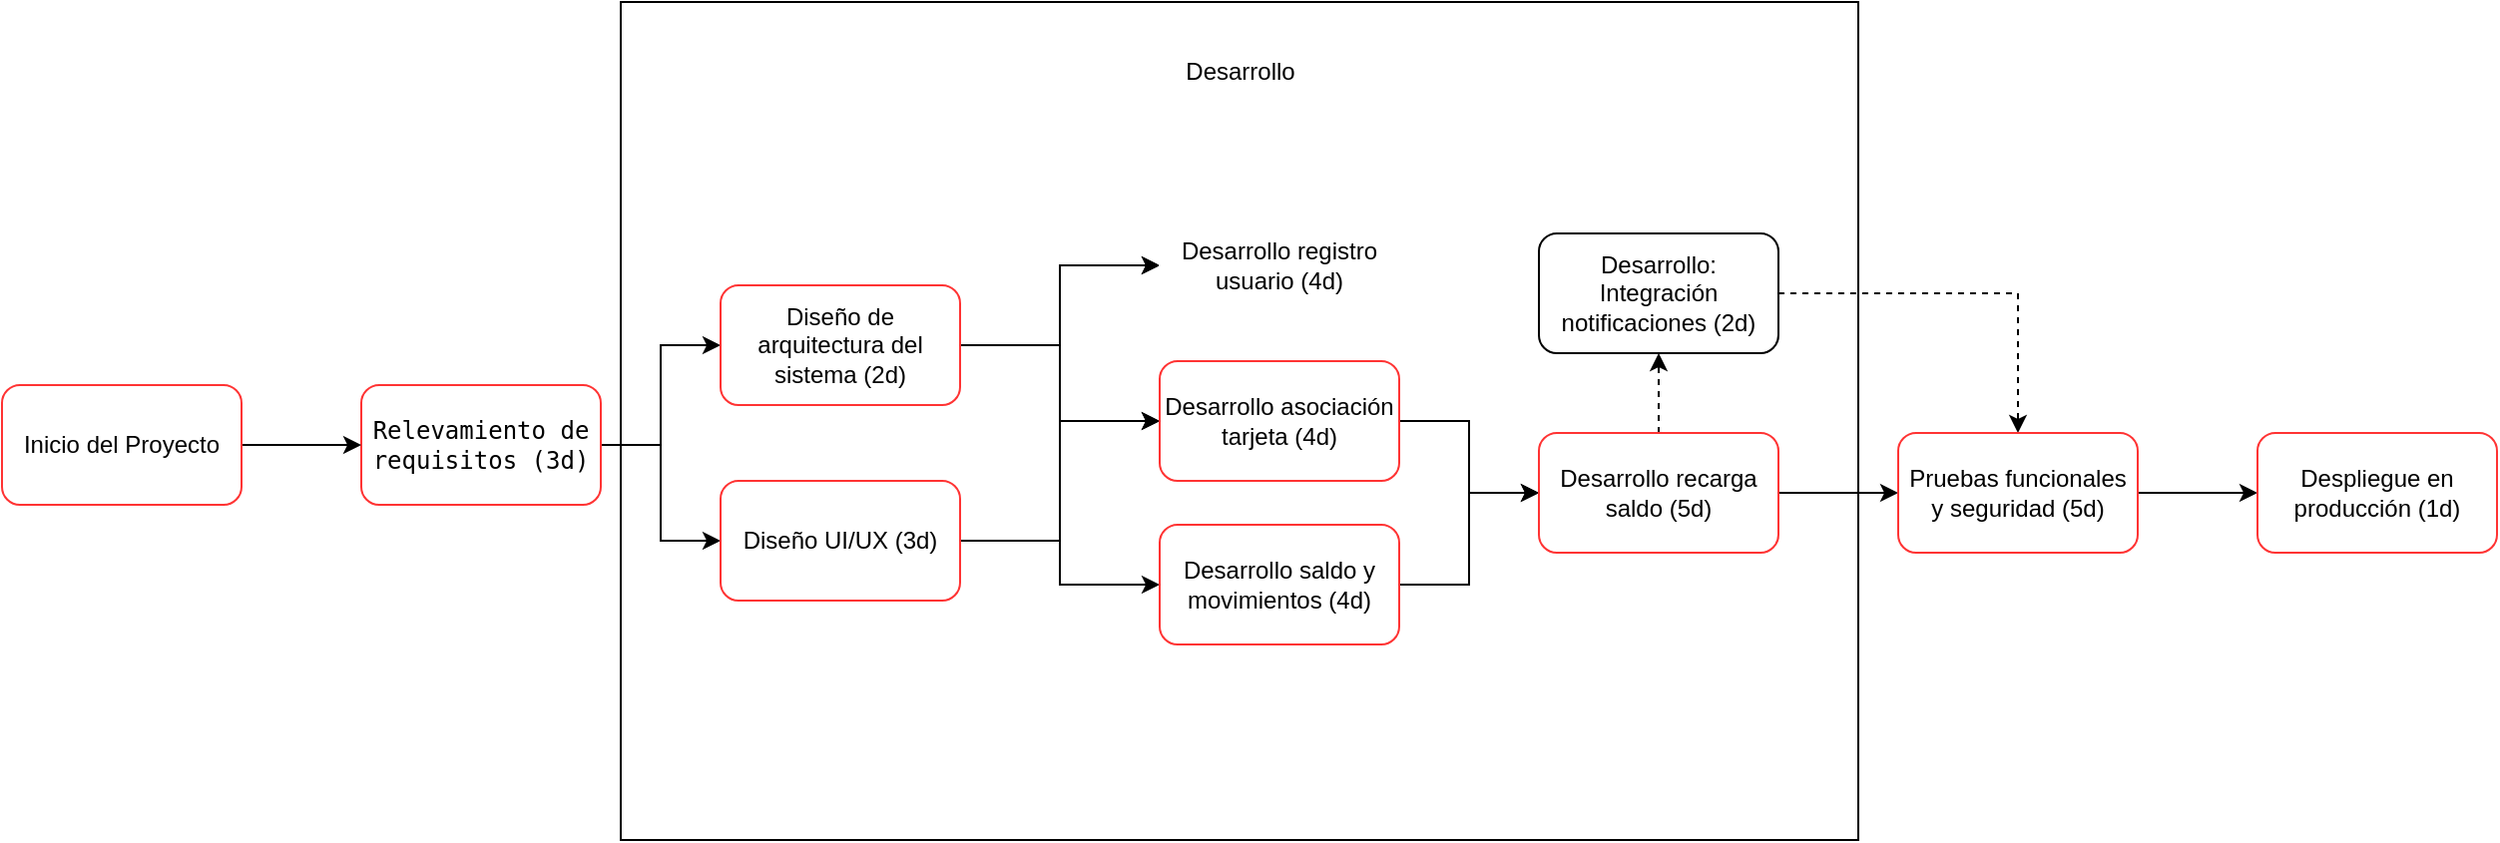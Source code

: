 <mxfile version="27.0.9">
  <diagram name="Page-1" id="LI6IpmFbZwbxEf4X5QHg">
    <mxGraphModel dx="2260" dy="872" grid="1" gridSize="10" guides="1" tooltips="1" connect="1" arrows="1" fold="1" page="1" pageScale="1" pageWidth="850" pageHeight="1100" math="0" shadow="0">
      <root>
        <mxCell id="0" />
        <mxCell id="1" parent="0" />
        <mxCell id="2qRG613tm6JyCI_hHwh1-29" value="" style="rounded=0;whiteSpace=wrap;html=1;" vertex="1" parent="1">
          <mxGeometry x="170" y="98" width="620" height="420" as="geometry" />
        </mxCell>
        <mxCell id="2qRG613tm6JyCI_hHwh1-11" style="edgeStyle=orthogonalEdgeStyle;rounded=0;orthogonalLoop=1;jettySize=auto;html=1;entryX=0;entryY=0.5;entryDx=0;entryDy=0;" edge="1" parent="1" source="2qRG613tm6JyCI_hHwh1-1" target="2qRG613tm6JyCI_hHwh1-2">
          <mxGeometry relative="1" as="geometry" />
        </mxCell>
        <mxCell id="2qRG613tm6JyCI_hHwh1-12" style="edgeStyle=orthogonalEdgeStyle;rounded=0;orthogonalLoop=1;jettySize=auto;html=1;entryX=0;entryY=0.5;entryDx=0;entryDy=0;" edge="1" parent="1" source="2qRG613tm6JyCI_hHwh1-1" target="2qRG613tm6JyCI_hHwh1-3">
          <mxGeometry relative="1" as="geometry" />
        </mxCell>
        <mxCell id="2qRG613tm6JyCI_hHwh1-1" value="&lt;code class=&quot;whitespace-pre! language-plaintext&quot;&gt;Relevamiento de requisitos (3d)&lt;/code&gt;" style="rounded=1;whiteSpace=wrap;html=1;strokeColor=#FF3333;" vertex="1" parent="1">
          <mxGeometry x="40" y="290" width="120" height="60" as="geometry" />
        </mxCell>
        <mxCell id="2qRG613tm6JyCI_hHwh1-15" style="edgeStyle=orthogonalEdgeStyle;rounded=0;orthogonalLoop=1;jettySize=auto;html=1;" edge="1" parent="1" source="2qRG613tm6JyCI_hHwh1-2" target="2qRG613tm6JyCI_hHwh1-4">
          <mxGeometry relative="1" as="geometry" />
        </mxCell>
        <mxCell id="2qRG613tm6JyCI_hHwh1-16" style="edgeStyle=orthogonalEdgeStyle;rounded=0;orthogonalLoop=1;jettySize=auto;html=1;entryX=0;entryY=0.5;entryDx=0;entryDy=0;" edge="1" parent="1" source="2qRG613tm6JyCI_hHwh1-2" target="2qRG613tm6JyCI_hHwh1-5">
          <mxGeometry relative="1" as="geometry" />
        </mxCell>
        <mxCell id="2qRG613tm6JyCI_hHwh1-17" style="edgeStyle=orthogonalEdgeStyle;rounded=0;orthogonalLoop=1;jettySize=auto;html=1;entryX=0;entryY=0.5;entryDx=0;entryDy=0;" edge="1" parent="1" source="2qRG613tm6JyCI_hHwh1-2" target="2qRG613tm6JyCI_hHwh1-6">
          <mxGeometry relative="1" as="geometry" />
        </mxCell>
        <mxCell id="2qRG613tm6JyCI_hHwh1-2" value="Diseño de arquitectura del sistema (2d)" style="rounded=1;whiteSpace=wrap;html=1;strokeColor=#FF3333;" vertex="1" parent="1">
          <mxGeometry x="220" y="240" width="120" height="60" as="geometry" />
        </mxCell>
        <mxCell id="2qRG613tm6JyCI_hHwh1-18" style="edgeStyle=orthogonalEdgeStyle;rounded=0;orthogonalLoop=1;jettySize=auto;html=1;entryX=0;entryY=0.5;entryDx=0;entryDy=0;" edge="1" parent="1" source="2qRG613tm6JyCI_hHwh1-3" target="2qRG613tm6JyCI_hHwh1-4">
          <mxGeometry relative="1" as="geometry" />
        </mxCell>
        <mxCell id="2qRG613tm6JyCI_hHwh1-20" style="edgeStyle=orthogonalEdgeStyle;rounded=0;orthogonalLoop=1;jettySize=auto;html=1;entryX=0;entryY=0.5;entryDx=0;entryDy=0;" edge="1" parent="1" source="2qRG613tm6JyCI_hHwh1-3" target="2qRG613tm6JyCI_hHwh1-5">
          <mxGeometry relative="1" as="geometry" />
        </mxCell>
        <mxCell id="2qRG613tm6JyCI_hHwh1-3" value="Diseño UI/UX (3d)" style="rounded=1;whiteSpace=wrap;html=1;strokeColor=#FF3333;" vertex="1" parent="1">
          <mxGeometry x="220" y="338" width="120" height="60" as="geometry" />
        </mxCell>
        <mxCell id="2qRG613tm6JyCI_hHwh1-4" value="Desarrollo registro usuario (4d)" style="rounded=1;whiteSpace=wrap;html=1;strokeColor=#FFFFFF;" vertex="1" parent="1">
          <mxGeometry x="440" y="200" width="120" height="60" as="geometry" />
        </mxCell>
        <mxCell id="2qRG613tm6JyCI_hHwh1-22" style="edgeStyle=orthogonalEdgeStyle;rounded=0;orthogonalLoop=1;jettySize=auto;html=1;entryX=0;entryY=0.5;entryDx=0;entryDy=0;" edge="1" parent="1" source="2qRG613tm6JyCI_hHwh1-5" target="2qRG613tm6JyCI_hHwh1-7">
          <mxGeometry relative="1" as="geometry" />
        </mxCell>
        <mxCell id="2qRG613tm6JyCI_hHwh1-5" value="Desarrollo asociación tarjeta (4d)" style="rounded=1;whiteSpace=wrap;html=1;strokeColor=#FF3333;" vertex="1" parent="1">
          <mxGeometry x="440" y="278" width="120" height="60" as="geometry" />
        </mxCell>
        <mxCell id="2qRG613tm6JyCI_hHwh1-28" style="edgeStyle=orthogonalEdgeStyle;rounded=0;orthogonalLoop=1;jettySize=auto;html=1;entryX=0;entryY=0.5;entryDx=0;entryDy=0;" edge="1" parent="1" source="2qRG613tm6JyCI_hHwh1-6" target="2qRG613tm6JyCI_hHwh1-7">
          <mxGeometry relative="1" as="geometry" />
        </mxCell>
        <mxCell id="2qRG613tm6JyCI_hHwh1-6" value="Desarrollo saldo y movimientos (4d)" style="rounded=1;whiteSpace=wrap;html=1;strokeColor=#FF3333;" vertex="1" parent="1">
          <mxGeometry x="440" y="360" width="120" height="60" as="geometry" />
        </mxCell>
        <mxCell id="2qRG613tm6JyCI_hHwh1-25" style="edgeStyle=orthogonalEdgeStyle;rounded=0;orthogonalLoop=1;jettySize=auto;html=1;entryX=0.5;entryY=1;entryDx=0;entryDy=0;dashed=1;" edge="1" parent="1" source="2qRG613tm6JyCI_hHwh1-7" target="2qRG613tm6JyCI_hHwh1-8">
          <mxGeometry relative="1" as="geometry" />
        </mxCell>
        <mxCell id="2qRG613tm6JyCI_hHwh1-26" style="edgeStyle=orthogonalEdgeStyle;rounded=0;orthogonalLoop=1;jettySize=auto;html=1;entryX=0;entryY=0.5;entryDx=0;entryDy=0;strokeColor=default;" edge="1" parent="1" source="2qRG613tm6JyCI_hHwh1-7" target="2qRG613tm6JyCI_hHwh1-9">
          <mxGeometry relative="1" as="geometry" />
        </mxCell>
        <mxCell id="2qRG613tm6JyCI_hHwh1-7" value="Desarrollo recarga saldo (5d)" style="rounded=1;whiteSpace=wrap;html=1;strokeColor=#FF3333;" vertex="1" parent="1">
          <mxGeometry x="630" y="314" width="120" height="60" as="geometry" />
        </mxCell>
        <mxCell id="2qRG613tm6JyCI_hHwh1-31" style="edgeStyle=orthogonalEdgeStyle;rounded=0;orthogonalLoop=1;jettySize=auto;html=1;entryX=0.5;entryY=0;entryDx=0;entryDy=0;dashed=1;" edge="1" parent="1" source="2qRG613tm6JyCI_hHwh1-8" target="2qRG613tm6JyCI_hHwh1-9">
          <mxGeometry relative="1" as="geometry" />
        </mxCell>
        <mxCell id="2qRG613tm6JyCI_hHwh1-8" value="Desarrollo: Integración notificaciones (2d)" style="rounded=1;whiteSpace=wrap;html=1;" vertex="1" parent="1">
          <mxGeometry x="630" y="214" width="120" height="60" as="geometry" />
        </mxCell>
        <mxCell id="2qRG613tm6JyCI_hHwh1-27" style="edgeStyle=orthogonalEdgeStyle;rounded=0;orthogonalLoop=1;jettySize=auto;html=1;entryX=0;entryY=0.5;entryDx=0;entryDy=0;" edge="1" parent="1" source="2qRG613tm6JyCI_hHwh1-9" target="2qRG613tm6JyCI_hHwh1-10">
          <mxGeometry relative="1" as="geometry" />
        </mxCell>
        <mxCell id="2qRG613tm6JyCI_hHwh1-9" value="Pruebas funcionales y seguridad (5d)" style="rounded=1;whiteSpace=wrap;html=1;strokeColor=#FF3333;" vertex="1" parent="1">
          <mxGeometry x="810" y="314" width="120" height="60" as="geometry" />
        </mxCell>
        <mxCell id="2qRG613tm6JyCI_hHwh1-10" value="Despliegue en producción (1d)" style="rounded=1;whiteSpace=wrap;html=1;strokeColor=#FF3333;" vertex="1" parent="1">
          <mxGeometry x="990" y="314" width="120" height="60" as="geometry" />
        </mxCell>
        <mxCell id="2qRG613tm6JyCI_hHwh1-14" style="edgeStyle=orthogonalEdgeStyle;rounded=0;orthogonalLoop=1;jettySize=auto;html=1;entryX=0;entryY=0.5;entryDx=0;entryDy=0;" edge="1" parent="1" source="2qRG613tm6JyCI_hHwh1-13" target="2qRG613tm6JyCI_hHwh1-1">
          <mxGeometry relative="1" as="geometry" />
        </mxCell>
        <mxCell id="2qRG613tm6JyCI_hHwh1-13" value="Inicio del Proyecto" style="rounded=1;whiteSpace=wrap;html=1;strokeColor=#FF3333;" vertex="1" parent="1">
          <mxGeometry x="-140" y="290" width="120" height="60" as="geometry" />
        </mxCell>
        <mxCell id="2qRG613tm6JyCI_hHwh1-30" value="Desarrollo&lt;div&gt;&lt;br&gt;&lt;/div&gt;" style="text;html=1;align=center;verticalAlign=middle;resizable=0;points=[];autosize=1;strokeColor=none;fillColor=none;" vertex="1" parent="1">
          <mxGeometry x="440" y="120" width="80" height="40" as="geometry" />
        </mxCell>
      </root>
    </mxGraphModel>
  </diagram>
</mxfile>
